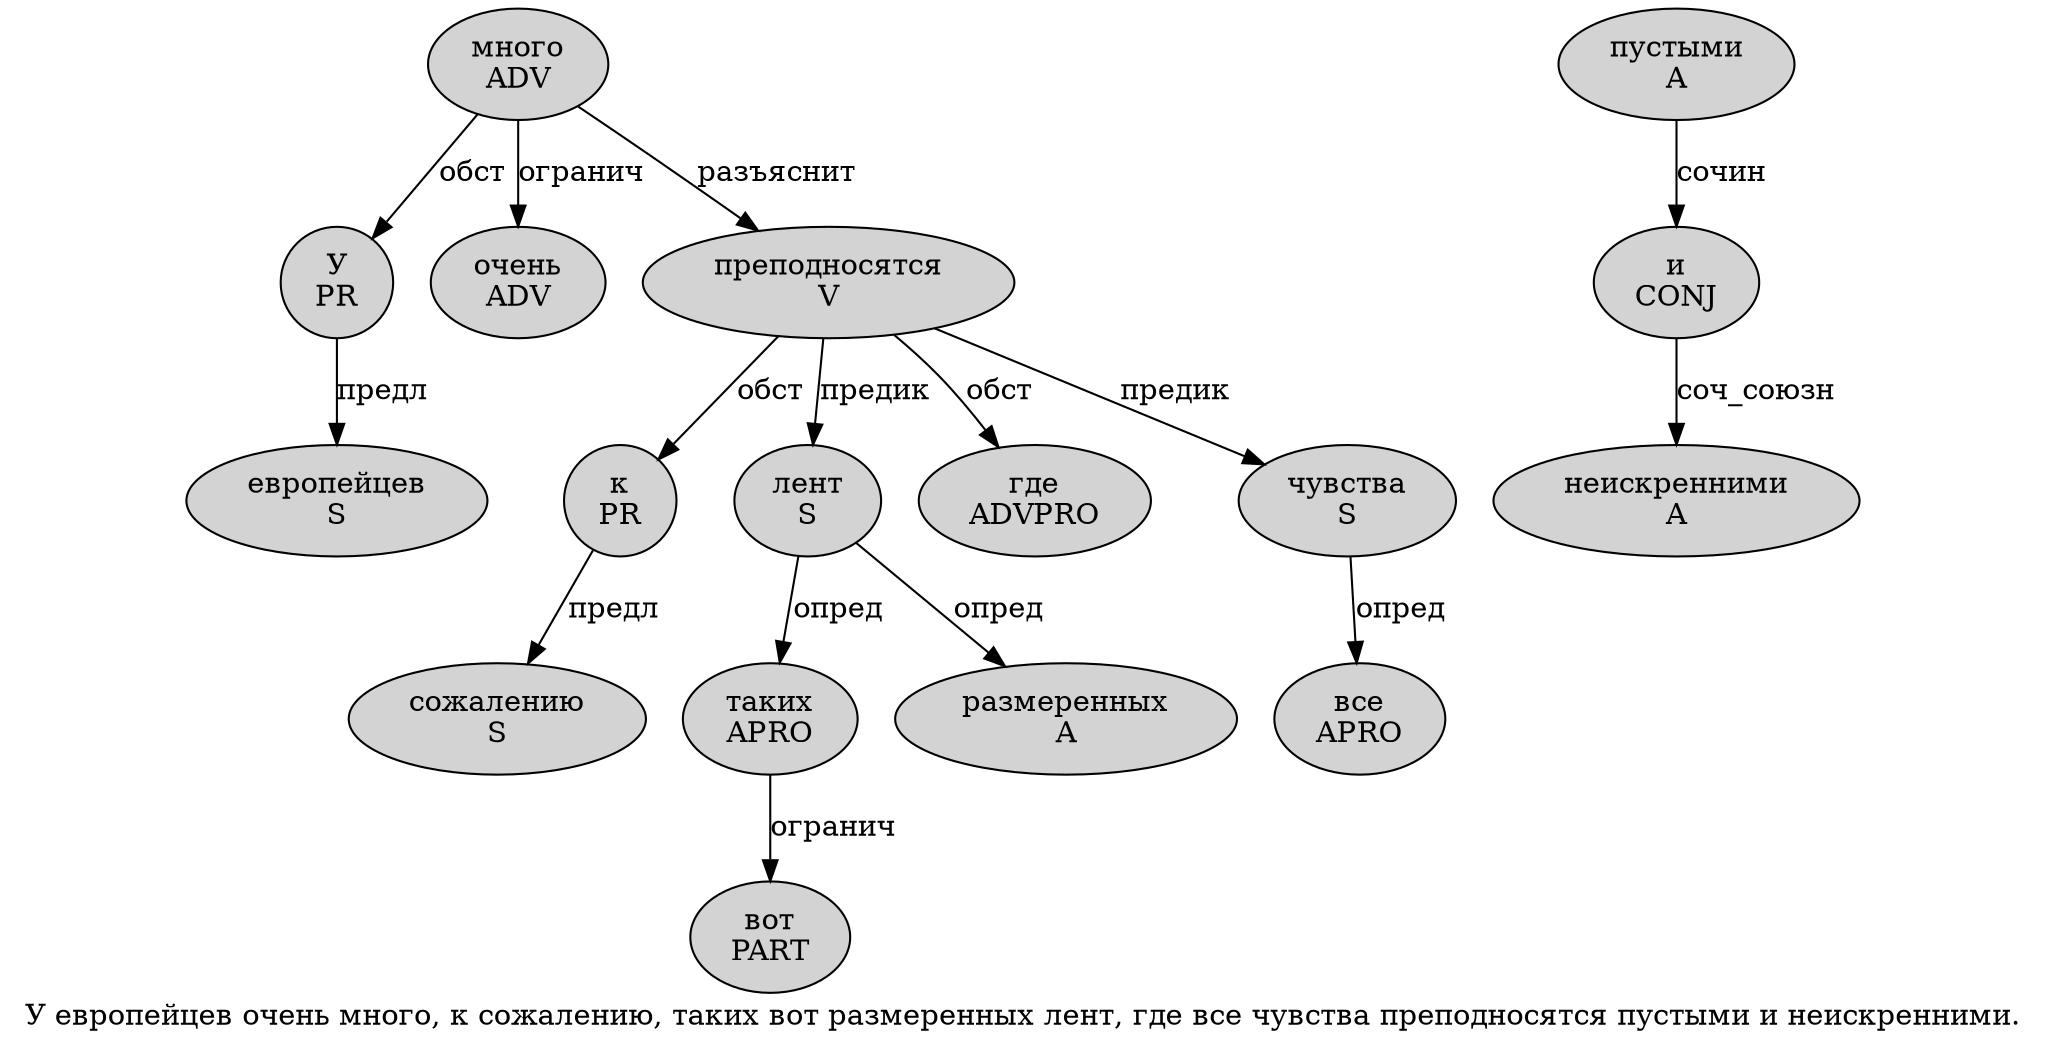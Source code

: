 digraph SENTENCE_4045 {
	graph [label="У европейцев очень много, к сожалению, таких вот размеренных лент, где все чувства преподносятся пустыми и неискренними."]
	node [style=filled]
		0 [label="У
PR" color="" fillcolor=lightgray penwidth=1 shape=ellipse]
		1 [label="европейцев
S" color="" fillcolor=lightgray penwidth=1 shape=ellipse]
		2 [label="очень
ADV" color="" fillcolor=lightgray penwidth=1 shape=ellipse]
		3 [label="много
ADV" color="" fillcolor=lightgray penwidth=1 shape=ellipse]
		5 [label="к
PR" color="" fillcolor=lightgray penwidth=1 shape=ellipse]
		6 [label="сожалению
S" color="" fillcolor=lightgray penwidth=1 shape=ellipse]
		8 [label="таких
APRO" color="" fillcolor=lightgray penwidth=1 shape=ellipse]
		9 [label="вот
PART" color="" fillcolor=lightgray penwidth=1 shape=ellipse]
		10 [label="размеренных
A" color="" fillcolor=lightgray penwidth=1 shape=ellipse]
		11 [label="лент
S" color="" fillcolor=lightgray penwidth=1 shape=ellipse]
		13 [label="где
ADVPRO" color="" fillcolor=lightgray penwidth=1 shape=ellipse]
		14 [label="все
APRO" color="" fillcolor=lightgray penwidth=1 shape=ellipse]
		15 [label="чувства
S" color="" fillcolor=lightgray penwidth=1 shape=ellipse]
		16 [label="преподносятся
V" color="" fillcolor=lightgray penwidth=1 shape=ellipse]
		17 [label="пустыми
A" color="" fillcolor=lightgray penwidth=1 shape=ellipse]
		18 [label="и
CONJ" color="" fillcolor=lightgray penwidth=1 shape=ellipse]
		19 [label="неискренними
A" color="" fillcolor=lightgray penwidth=1 shape=ellipse]
			15 -> 14 [label="опред"]
			0 -> 1 [label="предл"]
			3 -> 0 [label="обст"]
			3 -> 2 [label="огранич"]
			3 -> 16 [label="разъяснит"]
			8 -> 9 [label="огранич"]
			16 -> 5 [label="обст"]
			16 -> 11 [label="предик"]
			16 -> 13 [label="обст"]
			16 -> 15 [label="предик"]
			17 -> 18 [label="сочин"]
			11 -> 8 [label="опред"]
			11 -> 10 [label="опред"]
			18 -> 19 [label="соч_союзн"]
			5 -> 6 [label="предл"]
}